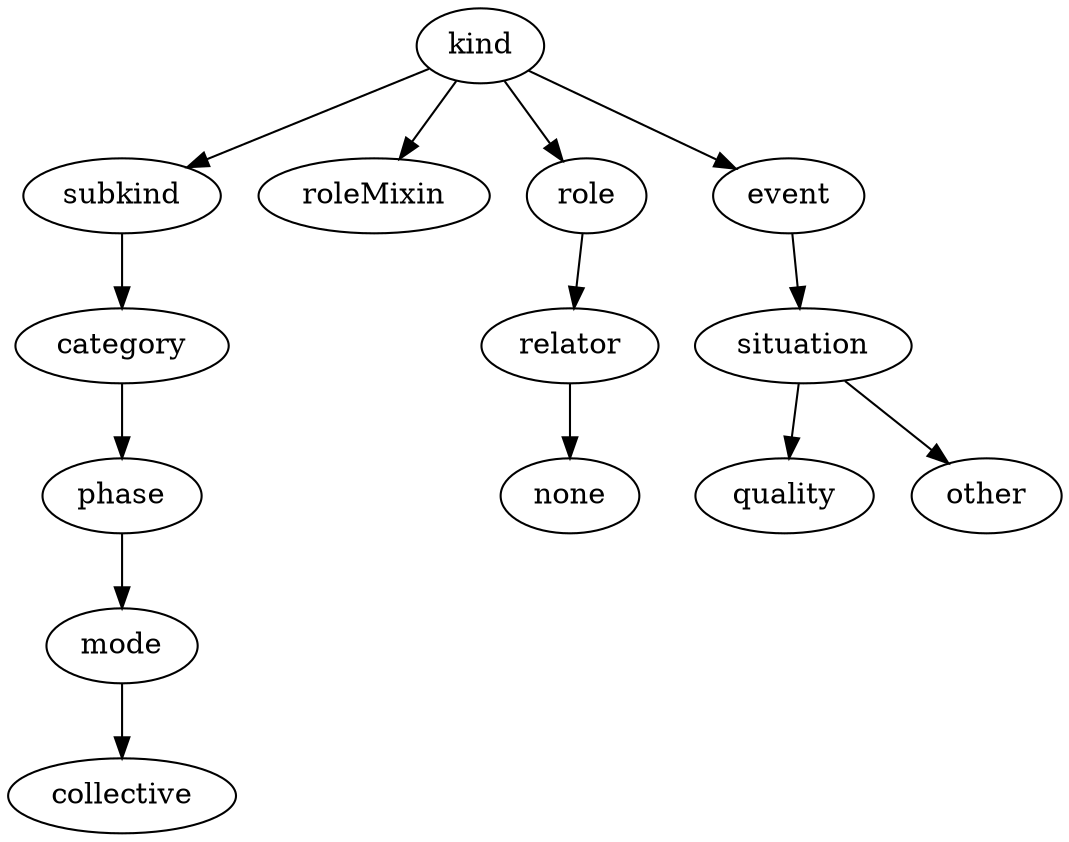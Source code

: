 strict digraph  {
kind;
subkind;
roleMixin;
role;
event;
category;
phase;
mode;
relator;
none;
situation;
quality;
other;
collective;
kind -> subkind;
kind -> roleMixin;
kind -> role;
kind -> event;
subkind -> category;
role -> relator;
event -> situation;
category -> phase;
phase -> mode;
mode -> collective;
relator -> none;
situation -> quality;
situation -> other;
}
